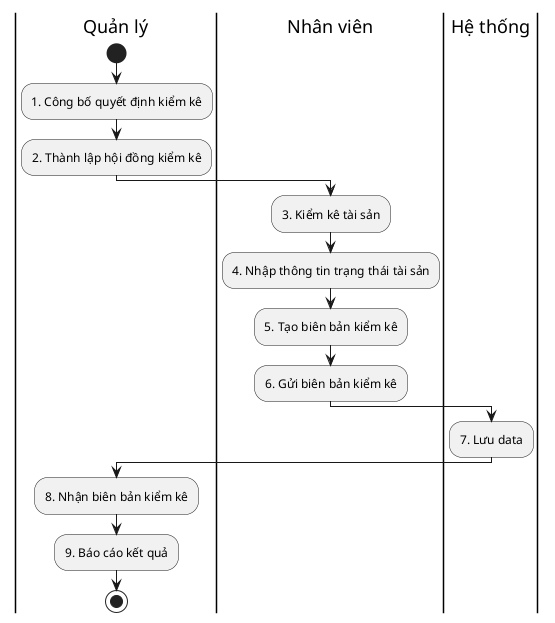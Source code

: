 @startuml
|Quản lý|
start
:1. Công bố quyết định kiểm kê;
:2. Thành lập hội đồng kiểm kê;
|Nhân viên|
:3. Kiểm kê tài sản;
:4. Nhập thông tin trạng thái tài sản;
:5. Tạo biên bản kiểm kê;
:6. Gửi biên bản kiểm kê;
|Hệ thống|
:7. Lưu data;
|Quản lý|
:8. Nhận biên bản kiểm kê;
:9. Báo cáo kết quả;
stop
@enduml